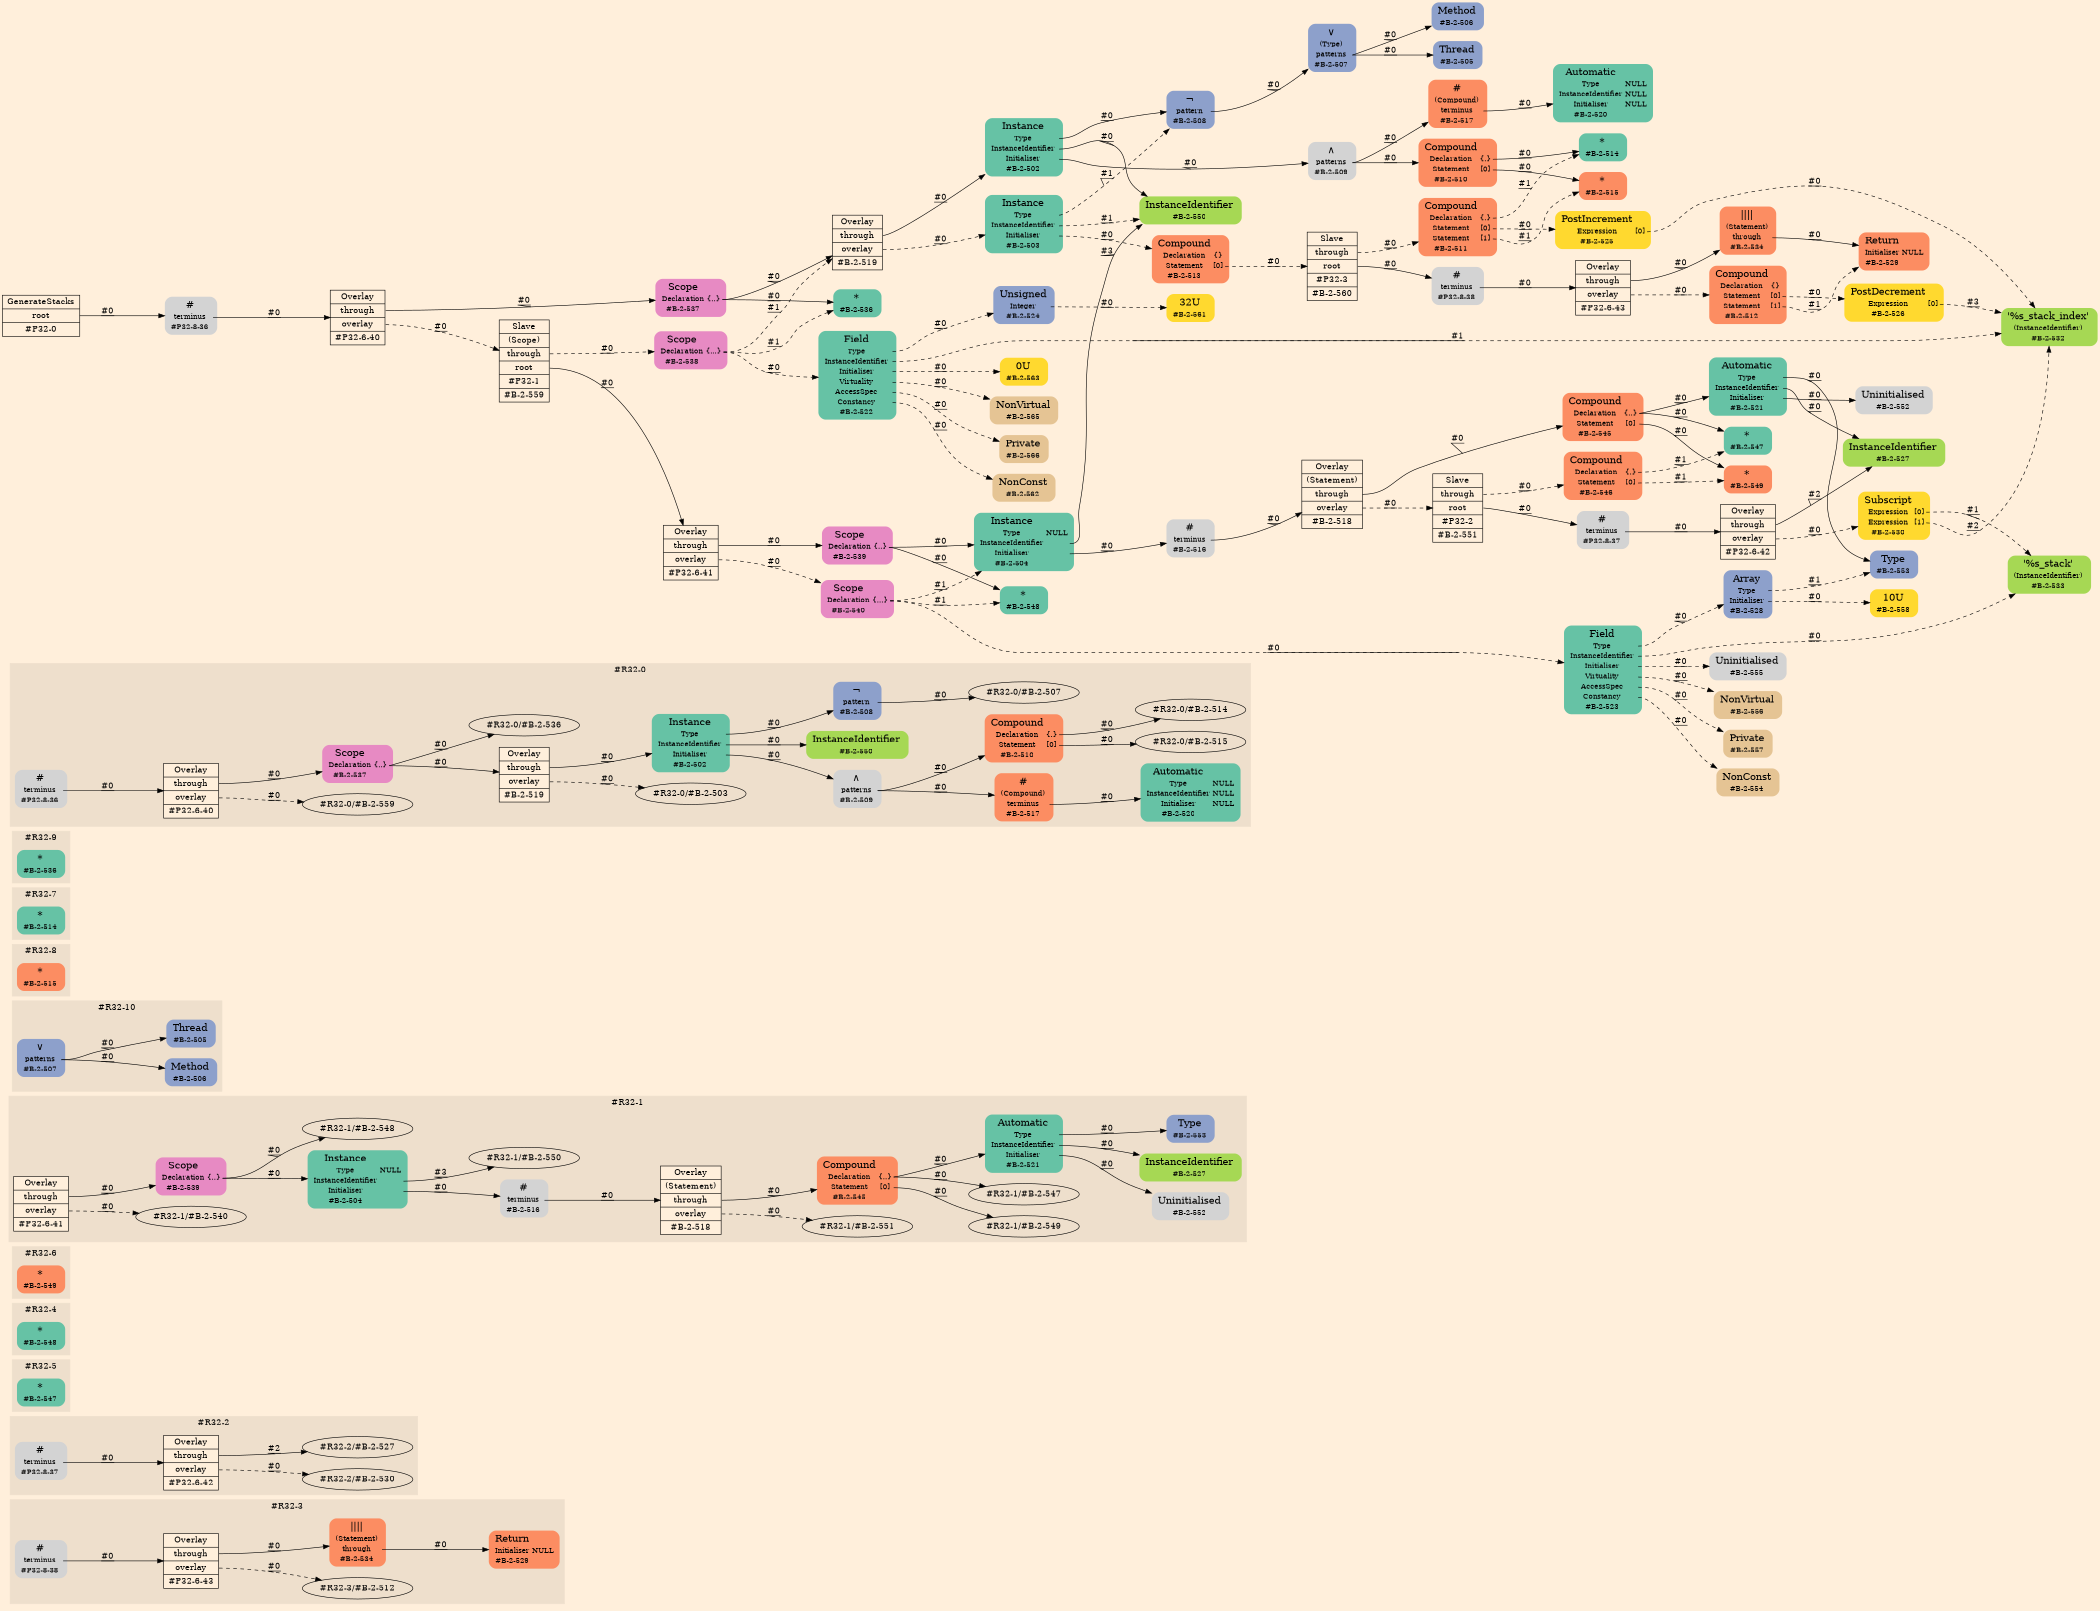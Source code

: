 digraph Inferno {
graph [
rankdir = "LR"
ranksep = 1.0
size = "14,20"
bgcolor = antiquewhite1
];
node [
];
subgraph "cluster#R32-3" {
label = "#R32-3"
style = "filled"
color = antiquewhite2
"#R32-3/#B-2-529" [
shape = "plaintext"
fillcolor = "/set28/2"
label = <<TABLE BORDER="0" CELLBORDER="0" CELLSPACING="0">
 <TR>
  <TD><FONT POINT-SIZE="16.0">Return</FONT></TD>
  <TD></TD>
 </TR>
 <TR>
  <TD>Initialiser</TD>
  <TD PORT="port0">NULL</TD>
 </TR>
 <TR>
  <TD>#B-2-529</TD>
  <TD PORT="port1"></TD>
 </TR>
</TABLE>>
style = "rounded,filled"
fontsize = "12"
];
"#R32-3/#B-2-534" [
shape = "plaintext"
fillcolor = "/set28/2"
label = <<TABLE BORDER="0" CELLBORDER="0" CELLSPACING="0">
 <TR>
  <TD><FONT POINT-SIZE="16.0">||||</FONT></TD>
  <TD></TD>
 </TR>
 <TR>
  <TD>(Statement)</TD>
  <TD PORT="port0"></TD>
 </TR>
 <TR>
  <TD>through</TD>
  <TD PORT="port1"></TD>
 </TR>
 <TR>
  <TD>#B-2-534</TD>
  <TD PORT="port2"></TD>
 </TR>
</TABLE>>
style = "rounded,filled"
fontsize = "12"
];
"#R32-3/#P32-8-38" [
shape = "plaintext"
label = <<TABLE BORDER="0" CELLBORDER="0" CELLSPACING="0">
 <TR>
  <TD><FONT POINT-SIZE="16.0">#</FONT></TD>
  <TD></TD>
 </TR>
 <TR>
  <TD>terminus</TD>
  <TD PORT="port0"></TD>
 </TR>
 <TR>
  <TD>#P32-8-38</TD>
  <TD PORT="port1"></TD>
 </TR>
</TABLE>>
style = "rounded,filled"
fontsize = "12"
];
"#R32-3/#P32-6-43" [
shape = "record"
label = "<fixed> Overlay | <port0> through | <port1> overlay | <port2> #P32-6-43"
style = "filled"
fontsize = "14"
fillcolor = antiquewhite1
];
"#R32-3/#B-2-534":port1 -> "#R32-3/#B-2-529" [style="solid"
label = "#0"
decorate = true
];
"#R32-3/#P32-8-38":port0 -> "#R32-3/#P32-6-43" [style="solid"
label = "#0"
decorate = true
];
"#R32-3/#P32-6-43":port0 -> "#R32-3/#B-2-534" [style="solid"
label = "#0"
decorate = true
];
"#R32-3/#P32-6-43":port1 -> "#R32-3/#B-2-512" [style="dashed"
label = "#0"
decorate = true
];
}
subgraph "cluster#R32-2" {
label = "#R32-2"
style = "filled"
color = antiquewhite2
"#R32-2/#P32-8-37" [
shape = "plaintext"
label = <<TABLE BORDER="0" CELLBORDER="0" CELLSPACING="0">
 <TR>
  <TD><FONT POINT-SIZE="16.0">#</FONT></TD>
  <TD></TD>
 </TR>
 <TR>
  <TD>terminus</TD>
  <TD PORT="port0"></TD>
 </TR>
 <TR>
  <TD>#P32-8-37</TD>
  <TD PORT="port1"></TD>
 </TR>
</TABLE>>
style = "rounded,filled"
fontsize = "12"
];
"#R32-2/#P32-6-42" [
shape = "record"
label = "<fixed> Overlay | <port0> through | <port1> overlay | <port2> #P32-6-42"
style = "filled"
fontsize = "14"
fillcolor = antiquewhite1
];
"#R32-2/#P32-8-37":port0 -> "#R32-2/#P32-6-42" [style="solid"
label = "#0"
decorate = true
];
"#R32-2/#P32-6-42":port0 -> "#R32-2/#B-2-527" [style="solid"
label = "#2"
decorate = true
];
"#R32-2/#P32-6-42":port1 -> "#R32-2/#B-2-530" [style="dashed"
label = "#0"
decorate = true
];
}
subgraph "cluster#R32-5" {
label = "#R32-5"
style = "filled"
color = antiquewhite2
"#R32-5/#B-2-547" [
shape = "plaintext"
fillcolor = "/set28/1"
label = <<TABLE BORDER="0" CELLBORDER="0" CELLSPACING="0">
 <TR>
  <TD><FONT POINT-SIZE="16.0">*</FONT></TD>
  <TD></TD>
 </TR>
 <TR>
  <TD>#B-2-547</TD>
  <TD PORT="port0"></TD>
 </TR>
</TABLE>>
style = "rounded,filled"
fontsize = "12"
];
}
subgraph "cluster#R32-4" {
label = "#R32-4"
style = "filled"
color = antiquewhite2
"#R32-4/#B-2-548" [
shape = "plaintext"
fillcolor = "/set28/1"
label = <<TABLE BORDER="0" CELLBORDER="0" CELLSPACING="0">
 <TR>
  <TD><FONT POINT-SIZE="16.0">*</FONT></TD>
  <TD></TD>
 </TR>
 <TR>
  <TD>#B-2-548</TD>
  <TD PORT="port0"></TD>
 </TR>
</TABLE>>
style = "rounded,filled"
fontsize = "12"
];
}
subgraph "cluster#R32-6" {
label = "#R32-6"
style = "filled"
color = antiquewhite2
"#R32-6/#B-2-549" [
shape = "plaintext"
fillcolor = "/set28/2"
label = <<TABLE BORDER="0" CELLBORDER="0" CELLSPACING="0">
 <TR>
  <TD><FONT POINT-SIZE="16.0">*</FONT></TD>
  <TD></TD>
 </TR>
 <TR>
  <TD>#B-2-549</TD>
  <TD PORT="port0"></TD>
 </TR>
</TABLE>>
style = "rounded,filled"
fontsize = "12"
];
}
subgraph "cluster#R32-1" {
label = "#R32-1"
style = "filled"
color = antiquewhite2
"#R32-1/#B-2-527" [
shape = "plaintext"
fillcolor = "/set28/5"
label = <<TABLE BORDER="0" CELLBORDER="0" CELLSPACING="0">
 <TR>
  <TD><FONT POINT-SIZE="16.0">InstanceIdentifier</FONT></TD>
  <TD></TD>
 </TR>
 <TR>
  <TD>#B-2-527</TD>
  <TD PORT="port0"></TD>
 </TR>
</TABLE>>
style = "rounded,filled"
fontsize = "12"
];
"#R32-1/#B-2-552" [
shape = "plaintext"
label = <<TABLE BORDER="0" CELLBORDER="0" CELLSPACING="0">
 <TR>
  <TD><FONT POINT-SIZE="16.0">Uninitialised</FONT></TD>
  <TD></TD>
 </TR>
 <TR>
  <TD>#B-2-552</TD>
  <TD PORT="port0"></TD>
 </TR>
</TABLE>>
style = "rounded,filled"
fontsize = "12"
];
"#R32-1/#B-2-553" [
shape = "plaintext"
fillcolor = "/set28/3"
label = <<TABLE BORDER="0" CELLBORDER="0" CELLSPACING="0">
 <TR>
  <TD><FONT POINT-SIZE="16.0">Type</FONT></TD>
  <TD></TD>
 </TR>
 <TR>
  <TD>#B-2-553</TD>
  <TD PORT="port0"></TD>
 </TR>
</TABLE>>
style = "rounded,filled"
fontsize = "12"
];
"#R32-1/#B-2-545" [
shape = "plaintext"
fillcolor = "/set28/2"
label = <<TABLE BORDER="0" CELLBORDER="0" CELLSPACING="0">
 <TR>
  <TD><FONT POINT-SIZE="16.0">Compound</FONT></TD>
  <TD></TD>
 </TR>
 <TR>
  <TD>Declaration</TD>
  <TD PORT="port0">{..}</TD>
 </TR>
 <TR>
  <TD>Statement</TD>
  <TD PORT="port1">[0]</TD>
 </TR>
 <TR>
  <TD>#B-2-545</TD>
  <TD PORT="port2"></TD>
 </TR>
</TABLE>>
style = "rounded,filled"
fontsize = "12"
];
"#R32-1/#B-2-539" [
shape = "plaintext"
fillcolor = "/set28/4"
label = <<TABLE BORDER="0" CELLBORDER="0" CELLSPACING="0">
 <TR>
  <TD><FONT POINT-SIZE="16.0">Scope</FONT></TD>
  <TD></TD>
 </TR>
 <TR>
  <TD>Declaration</TD>
  <TD PORT="port0">{..}</TD>
 </TR>
 <TR>
  <TD>#B-2-539</TD>
  <TD PORT="port1"></TD>
 </TR>
</TABLE>>
style = "rounded,filled"
fontsize = "12"
];
"#R32-1/#P32-6-41" [
shape = "record"
label = "<fixed> Overlay | <port0> through | <port1> overlay | <port2> #P32-6-41"
style = "filled"
fontsize = "14"
fillcolor = antiquewhite1
];
"#R32-1/#B-2-504" [
shape = "plaintext"
fillcolor = "/set28/1"
label = <<TABLE BORDER="0" CELLBORDER="0" CELLSPACING="0">
 <TR>
  <TD><FONT POINT-SIZE="16.0">Instance</FONT></TD>
  <TD></TD>
 </TR>
 <TR>
  <TD>Type</TD>
  <TD PORT="port0">NULL</TD>
 </TR>
 <TR>
  <TD>InstanceIdentifier</TD>
  <TD PORT="port1"></TD>
 </TR>
 <TR>
  <TD>Initialiser</TD>
  <TD PORT="port2"></TD>
 </TR>
 <TR>
  <TD>#B-2-504</TD>
  <TD PORT="port3"></TD>
 </TR>
</TABLE>>
style = "rounded,filled"
fontsize = "12"
];
"#R32-1/#B-2-516" [
shape = "plaintext"
label = <<TABLE BORDER="0" CELLBORDER="0" CELLSPACING="0">
 <TR>
  <TD><FONT POINT-SIZE="16.0">#</FONT></TD>
  <TD></TD>
 </TR>
 <TR>
  <TD>terminus</TD>
  <TD PORT="port0"></TD>
 </TR>
 <TR>
  <TD>#B-2-516</TD>
  <TD PORT="port1"></TD>
 </TR>
</TABLE>>
style = "rounded,filled"
fontsize = "12"
];
"#R32-1/#B-2-521" [
shape = "plaintext"
fillcolor = "/set28/1"
label = <<TABLE BORDER="0" CELLBORDER="0" CELLSPACING="0">
 <TR>
  <TD><FONT POINT-SIZE="16.0">Automatic</FONT></TD>
  <TD></TD>
 </TR>
 <TR>
  <TD>Type</TD>
  <TD PORT="port0"></TD>
 </TR>
 <TR>
  <TD>InstanceIdentifier</TD>
  <TD PORT="port1"></TD>
 </TR>
 <TR>
  <TD>Initialiser</TD>
  <TD PORT="port2"></TD>
 </TR>
 <TR>
  <TD>#B-2-521</TD>
  <TD PORT="port3"></TD>
 </TR>
</TABLE>>
style = "rounded,filled"
fontsize = "12"
];
"#R32-1/#B-2-518" [
shape = "record"
fillcolor = "/set28/2"
label = "<fixed> Overlay | <port0> (Statement) | <port1> through | <port2> overlay | <port3> #B-2-518"
style = "filled"
fontsize = "14"
fillcolor = antiquewhite1
];
"#R32-1/#B-2-545":port0 -> "#R32-1/#B-2-547" [style="solid"
label = "#0"
decorate = true
];
"#R32-1/#B-2-545":port0 -> "#R32-1/#B-2-521" [style="solid"
label = "#0"
decorate = true
];
"#R32-1/#B-2-545":port1 -> "#R32-1/#B-2-549" [style="solid"
label = "#0"
decorate = true
];
"#R32-1/#B-2-539":port0 -> "#R32-1/#B-2-548" [style="solid"
label = "#0"
decorate = true
];
"#R32-1/#B-2-539":port0 -> "#R32-1/#B-2-504" [style="solid"
label = "#0"
decorate = true
];
"#R32-1/#P32-6-41":port0 -> "#R32-1/#B-2-539" [style="solid"
label = "#0"
decorate = true
];
"#R32-1/#P32-6-41":port1 -> "#R32-1/#B-2-540" [style="dashed"
label = "#0"
decorate = true
];
"#R32-1/#B-2-504":port1 -> "#R32-1/#B-2-550" [style="solid"
label = "#3"
decorate = true
];
"#R32-1/#B-2-504":port2 -> "#R32-1/#B-2-516" [style="solid"
label = "#0"
decorate = true
];
"#R32-1/#B-2-516":port0 -> "#R32-1/#B-2-518" [style="solid"
label = "#0"
decorate = true
];
"#R32-1/#B-2-521":port0 -> "#R32-1/#B-2-553" [style="solid"
label = "#0"
decorate = true
];
"#R32-1/#B-2-521":port1 -> "#R32-1/#B-2-527" [style="solid"
label = "#0"
decorate = true
];
"#R32-1/#B-2-521":port2 -> "#R32-1/#B-2-552" [style="solid"
label = "#0"
decorate = true
];
"#R32-1/#B-2-518":port1 -> "#R32-1/#B-2-545" [style="solid"
label = "#0"
decorate = true
];
"#R32-1/#B-2-518":port2 -> "#R32-1/#B-2-551" [style="dashed"
label = "#0"
decorate = true
];
}
subgraph "cluster#R32-10" {
label = "#R32-10"
style = "filled"
color = antiquewhite2
"#R32-10/#B-2-506" [
shape = "plaintext"
fillcolor = "/set28/3"
label = <<TABLE BORDER="0" CELLBORDER="0" CELLSPACING="0">
 <TR>
  <TD><FONT POINT-SIZE="16.0">Method</FONT></TD>
  <TD></TD>
 </TR>
 <TR>
  <TD>#B-2-506</TD>
  <TD PORT="port0"></TD>
 </TR>
</TABLE>>
style = "rounded,filled"
fontsize = "12"
];
"#R32-10/#B-2-507" [
shape = "plaintext"
fillcolor = "/set28/3"
label = <<TABLE BORDER="0" CELLBORDER="0" CELLSPACING="0">
 <TR>
  <TD><FONT POINT-SIZE="16.0">∨</FONT></TD>
  <TD></TD>
 </TR>
 <TR>
  <TD>patterns</TD>
  <TD PORT="port0"></TD>
 </TR>
 <TR>
  <TD>#B-2-507</TD>
  <TD PORT="port1"></TD>
 </TR>
</TABLE>>
style = "rounded,filled"
fontsize = "12"
];
"#R32-10/#B-2-505" [
shape = "plaintext"
fillcolor = "/set28/3"
label = <<TABLE BORDER="0" CELLBORDER="0" CELLSPACING="0">
 <TR>
  <TD><FONT POINT-SIZE="16.0">Thread</FONT></TD>
  <TD></TD>
 </TR>
 <TR>
  <TD>#B-2-505</TD>
  <TD PORT="port0"></TD>
 </TR>
</TABLE>>
style = "rounded,filled"
fontsize = "12"
];
"#R32-10/#B-2-507":port0 -> "#R32-10/#B-2-505" [style="solid"
label = "#0"
decorate = true
];
"#R32-10/#B-2-507":port0 -> "#R32-10/#B-2-506" [style="solid"
label = "#0"
decorate = true
];
}
subgraph "cluster#R32-8" {
label = "#R32-8"
style = "filled"
color = antiquewhite2
"#R32-8/#B-2-515" [
shape = "plaintext"
fillcolor = "/set28/2"
label = <<TABLE BORDER="0" CELLBORDER="0" CELLSPACING="0">
 <TR>
  <TD><FONT POINT-SIZE="16.0">*</FONT></TD>
  <TD></TD>
 </TR>
 <TR>
  <TD>#B-2-515</TD>
  <TD PORT="port0"></TD>
 </TR>
</TABLE>>
style = "rounded,filled"
fontsize = "12"
];
}
subgraph "cluster#R32-7" {
label = "#R32-7"
style = "filled"
color = antiquewhite2
"#R32-7/#B-2-514" [
shape = "plaintext"
fillcolor = "/set28/1"
label = <<TABLE BORDER="0" CELLBORDER="0" CELLSPACING="0">
 <TR>
  <TD><FONT POINT-SIZE="16.0">*</FONT></TD>
  <TD></TD>
 </TR>
 <TR>
  <TD>#B-2-514</TD>
  <TD PORT="port0"></TD>
 </TR>
</TABLE>>
style = "rounded,filled"
fontsize = "12"
];
}
subgraph "cluster#R32-9" {
label = "#R32-9"
style = "filled"
color = antiquewhite2
"#R32-9/#B-2-536" [
shape = "plaintext"
fillcolor = "/set28/1"
label = <<TABLE BORDER="0" CELLBORDER="0" CELLSPACING="0">
 <TR>
  <TD><FONT POINT-SIZE="16.0">*</FONT></TD>
  <TD></TD>
 </TR>
 <TR>
  <TD>#B-2-536</TD>
  <TD PORT="port0"></TD>
 </TR>
</TABLE>>
style = "rounded,filled"
fontsize = "12"
];
}
subgraph "cluster#R32-0" {
label = "#R32-0"
style = "filled"
color = antiquewhite2
"#R32-0/#B-2-510" [
shape = "plaintext"
fillcolor = "/set28/2"
label = <<TABLE BORDER="0" CELLBORDER="0" CELLSPACING="0">
 <TR>
  <TD><FONT POINT-SIZE="16.0">Compound</FONT></TD>
  <TD></TD>
 </TR>
 <TR>
  <TD>Declaration</TD>
  <TD PORT="port0">{.}</TD>
 </TR>
 <TR>
  <TD>Statement</TD>
  <TD PORT="port1">[0]</TD>
 </TR>
 <TR>
  <TD>#B-2-510</TD>
  <TD PORT="port2"></TD>
 </TR>
</TABLE>>
style = "rounded,filled"
fontsize = "12"
];
"#R32-0/#B-2-550" [
shape = "plaintext"
fillcolor = "/set28/5"
label = <<TABLE BORDER="0" CELLBORDER="0" CELLSPACING="0">
 <TR>
  <TD><FONT POINT-SIZE="16.0">InstanceIdentifier</FONT></TD>
  <TD></TD>
 </TR>
 <TR>
  <TD>#B-2-550</TD>
  <TD PORT="port0"></TD>
 </TR>
</TABLE>>
style = "rounded,filled"
fontsize = "12"
];
"#R32-0/#P32-6-40" [
shape = "record"
label = "<fixed> Overlay | <port0> through | <port1> overlay | <port2> #P32-6-40"
style = "filled"
fontsize = "14"
fillcolor = antiquewhite1
];
"#R32-0/#P32-8-36" [
shape = "plaintext"
label = <<TABLE BORDER="0" CELLBORDER="0" CELLSPACING="0">
 <TR>
  <TD><FONT POINT-SIZE="16.0">#</FONT></TD>
  <TD></TD>
 </TR>
 <TR>
  <TD>terminus</TD>
  <TD PORT="port0"></TD>
 </TR>
 <TR>
  <TD>#P32-8-36</TD>
  <TD PORT="port1"></TD>
 </TR>
</TABLE>>
style = "rounded,filled"
fontsize = "12"
];
"#R32-0/#B-2-519" [
shape = "record"
fillcolor = "/set28/1"
label = "<fixed> Overlay | <port0> through | <port1> overlay | <port2> #B-2-519"
style = "filled"
fontsize = "14"
fillcolor = antiquewhite1
];
"#R32-0/#B-2-520" [
shape = "plaintext"
fillcolor = "/set28/1"
label = <<TABLE BORDER="0" CELLBORDER="0" CELLSPACING="0">
 <TR>
  <TD><FONT POINT-SIZE="16.0">Automatic</FONT></TD>
  <TD></TD>
 </TR>
 <TR>
  <TD>Type</TD>
  <TD PORT="port0">NULL</TD>
 </TR>
 <TR>
  <TD>InstanceIdentifier</TD>
  <TD PORT="port1">NULL</TD>
 </TR>
 <TR>
  <TD>Initialiser</TD>
  <TD PORT="port2">NULL</TD>
 </TR>
 <TR>
  <TD>#B-2-520</TD>
  <TD PORT="port3"></TD>
 </TR>
</TABLE>>
style = "rounded,filled"
fontsize = "12"
];
"#R32-0/#B-2-517" [
shape = "plaintext"
fillcolor = "/set28/2"
label = <<TABLE BORDER="0" CELLBORDER="0" CELLSPACING="0">
 <TR>
  <TD><FONT POINT-SIZE="16.0">#</FONT></TD>
  <TD></TD>
 </TR>
 <TR>
  <TD>(Compound)</TD>
  <TD PORT="port0"></TD>
 </TR>
 <TR>
  <TD>terminus</TD>
  <TD PORT="port1"></TD>
 </TR>
 <TR>
  <TD>#B-2-517</TD>
  <TD PORT="port2"></TD>
 </TR>
</TABLE>>
style = "rounded,filled"
fontsize = "12"
];
"#R32-0/#B-2-509" [
shape = "plaintext"
label = <<TABLE BORDER="0" CELLBORDER="0" CELLSPACING="0">
 <TR>
  <TD><FONT POINT-SIZE="16.0">∧</FONT></TD>
  <TD></TD>
 </TR>
 <TR>
  <TD>patterns</TD>
  <TD PORT="port0"></TD>
 </TR>
 <TR>
  <TD>#B-2-509</TD>
  <TD PORT="port1"></TD>
 </TR>
</TABLE>>
style = "rounded,filled"
fontsize = "12"
];
"#R32-0/#B-2-537" [
shape = "plaintext"
fillcolor = "/set28/4"
label = <<TABLE BORDER="0" CELLBORDER="0" CELLSPACING="0">
 <TR>
  <TD><FONT POINT-SIZE="16.0">Scope</FONT></TD>
  <TD></TD>
 </TR>
 <TR>
  <TD>Declaration</TD>
  <TD PORT="port0">{..}</TD>
 </TR>
 <TR>
  <TD>#B-2-537</TD>
  <TD PORT="port1"></TD>
 </TR>
</TABLE>>
style = "rounded,filled"
fontsize = "12"
];
"#R32-0/#B-2-508" [
shape = "plaintext"
fillcolor = "/set28/3"
label = <<TABLE BORDER="0" CELLBORDER="0" CELLSPACING="0">
 <TR>
  <TD><FONT POINT-SIZE="16.0">¬</FONT></TD>
  <TD></TD>
 </TR>
 <TR>
  <TD>pattern</TD>
  <TD PORT="port0"></TD>
 </TR>
 <TR>
  <TD>#B-2-508</TD>
  <TD PORT="port1"></TD>
 </TR>
</TABLE>>
style = "rounded,filled"
fontsize = "12"
];
"#R32-0/#B-2-502" [
shape = "plaintext"
fillcolor = "/set28/1"
label = <<TABLE BORDER="0" CELLBORDER="0" CELLSPACING="0">
 <TR>
  <TD><FONT POINT-SIZE="16.0">Instance</FONT></TD>
  <TD></TD>
 </TR>
 <TR>
  <TD>Type</TD>
  <TD PORT="port0"></TD>
 </TR>
 <TR>
  <TD>InstanceIdentifier</TD>
  <TD PORT="port1"></TD>
 </TR>
 <TR>
  <TD>Initialiser</TD>
  <TD PORT="port2"></TD>
 </TR>
 <TR>
  <TD>#B-2-502</TD>
  <TD PORT="port3"></TD>
 </TR>
</TABLE>>
style = "rounded,filled"
fontsize = "12"
];
"#R32-0/#B-2-510":port0 -> "#R32-0/#B-2-514" [style="solid"
label = "#0"
decorate = true
];
"#R32-0/#B-2-510":port1 -> "#R32-0/#B-2-515" [style="solid"
label = "#0"
decorate = true
];
"#R32-0/#P32-6-40":port0 -> "#R32-0/#B-2-537" [style="solid"
label = "#0"
decorate = true
];
"#R32-0/#P32-6-40":port1 -> "#R32-0/#B-2-559" [style="dashed"
label = "#0"
decorate = true
];
"#R32-0/#P32-8-36":port0 -> "#R32-0/#P32-6-40" [style="solid"
label = "#0"
decorate = true
];
"#R32-0/#B-2-519":port0 -> "#R32-0/#B-2-502" [style="solid"
label = "#0"
decorate = true
];
"#R32-0/#B-2-519":port1 -> "#R32-0/#B-2-503" [style="dashed"
label = "#0"
decorate = true
];
"#R32-0/#B-2-517":port1 -> "#R32-0/#B-2-520" [style="solid"
label = "#0"
decorate = true
];
"#R32-0/#B-2-509":port0 -> "#R32-0/#B-2-510" [style="solid"
label = "#0"
decorate = true
];
"#R32-0/#B-2-509":port0 -> "#R32-0/#B-2-517" [style="solid"
label = "#0"
decorate = true
];
"#R32-0/#B-2-537":port0 -> "#R32-0/#B-2-519" [style="solid"
label = "#0"
decorate = true
];
"#R32-0/#B-2-537":port0 -> "#R32-0/#B-2-536" [style="solid"
label = "#0"
decorate = true
];
"#R32-0/#B-2-508":port0 -> "#R32-0/#B-2-507" [style="solid"
label = "#0"
decorate = true
];
"#R32-0/#B-2-502":port0 -> "#R32-0/#B-2-508" [style="solid"
label = "#0"
decorate = true
];
"#R32-0/#B-2-502":port1 -> "#R32-0/#B-2-550" [style="solid"
label = "#0"
decorate = true
];
"#R32-0/#B-2-502":port2 -> "#R32-0/#B-2-509" [style="solid"
label = "#0"
decorate = true
];
}
"/CR#P32-0" [
shape = "record"
fillcolor = "transparent"
label = "<fixed> GenerateStacks | <port0> root | <port1> #P32-0"
style = "filled"
fontsize = "14"
fillcolor = antiquewhite1
];
"/#P32-8-36" [
shape = "plaintext"
label = <<TABLE BORDER="0" CELLBORDER="0" CELLSPACING="0">
 <TR>
  <TD><FONT POINT-SIZE="16.0">#</FONT></TD>
  <TD></TD>
 </TR>
 <TR>
  <TD>terminus</TD>
  <TD PORT="port0"></TD>
 </TR>
 <TR>
  <TD>#P32-8-36</TD>
  <TD PORT="port1"></TD>
 </TR>
</TABLE>>
style = "rounded,filled"
fontsize = "12"
];
"/#P32-6-40" [
shape = "record"
label = "<fixed> Overlay | <port0> through | <port1> overlay | <port2> #P32-6-40"
style = "filled"
fontsize = "14"
fillcolor = antiquewhite1
];
"/#B-2-537" [
shape = "plaintext"
fillcolor = "/set28/4"
label = <<TABLE BORDER="0" CELLBORDER="0" CELLSPACING="0">
 <TR>
  <TD><FONT POINT-SIZE="16.0">Scope</FONT></TD>
  <TD></TD>
 </TR>
 <TR>
  <TD>Declaration</TD>
  <TD PORT="port0">{..}</TD>
 </TR>
 <TR>
  <TD>#B-2-537</TD>
  <TD PORT="port1"></TD>
 </TR>
</TABLE>>
style = "rounded,filled"
fontsize = "12"
];
"/#B-2-519" [
shape = "record"
fillcolor = "/set28/1"
label = "<fixed> Overlay | <port0> through | <port1> overlay | <port2> #B-2-519"
style = "filled"
fontsize = "14"
fillcolor = antiquewhite1
];
"/#B-2-502" [
shape = "plaintext"
fillcolor = "/set28/1"
label = <<TABLE BORDER="0" CELLBORDER="0" CELLSPACING="0">
 <TR>
  <TD><FONT POINT-SIZE="16.0">Instance</FONT></TD>
  <TD></TD>
 </TR>
 <TR>
  <TD>Type</TD>
  <TD PORT="port0"></TD>
 </TR>
 <TR>
  <TD>InstanceIdentifier</TD>
  <TD PORT="port1"></TD>
 </TR>
 <TR>
  <TD>Initialiser</TD>
  <TD PORT="port2"></TD>
 </TR>
 <TR>
  <TD>#B-2-502</TD>
  <TD PORT="port3"></TD>
 </TR>
</TABLE>>
style = "rounded,filled"
fontsize = "12"
];
"/#B-2-508" [
shape = "plaintext"
fillcolor = "/set28/3"
label = <<TABLE BORDER="0" CELLBORDER="0" CELLSPACING="0">
 <TR>
  <TD><FONT POINT-SIZE="16.0">¬</FONT></TD>
  <TD></TD>
 </TR>
 <TR>
  <TD>pattern</TD>
  <TD PORT="port0"></TD>
 </TR>
 <TR>
  <TD>#B-2-508</TD>
  <TD PORT="port1"></TD>
 </TR>
</TABLE>>
style = "rounded,filled"
fontsize = "12"
];
"/#B-2-507" [
shape = "plaintext"
fillcolor = "/set28/3"
label = <<TABLE BORDER="0" CELLBORDER="0" CELLSPACING="0">
 <TR>
  <TD><FONT POINT-SIZE="16.0">∨</FONT></TD>
  <TD></TD>
 </TR>
 <TR>
  <TD>(Type)</TD>
  <TD PORT="port0"></TD>
 </TR>
 <TR>
  <TD>patterns</TD>
  <TD PORT="port1"></TD>
 </TR>
 <TR>
  <TD>#B-2-507</TD>
  <TD PORT="port2"></TD>
 </TR>
</TABLE>>
style = "rounded,filled"
fontsize = "12"
];
"/#B-2-505" [
shape = "plaintext"
fillcolor = "/set28/3"
label = <<TABLE BORDER="0" CELLBORDER="0" CELLSPACING="0">
 <TR>
  <TD><FONT POINT-SIZE="16.0">Thread</FONT></TD>
  <TD></TD>
 </TR>
 <TR>
  <TD>#B-2-505</TD>
  <TD PORT="port0"></TD>
 </TR>
</TABLE>>
style = "rounded,filled"
fontsize = "12"
];
"/#B-2-506" [
shape = "plaintext"
fillcolor = "/set28/3"
label = <<TABLE BORDER="0" CELLBORDER="0" CELLSPACING="0">
 <TR>
  <TD><FONT POINT-SIZE="16.0">Method</FONT></TD>
  <TD></TD>
 </TR>
 <TR>
  <TD>#B-2-506</TD>
  <TD PORT="port0"></TD>
 </TR>
</TABLE>>
style = "rounded,filled"
fontsize = "12"
];
"/#B-2-550" [
shape = "plaintext"
fillcolor = "/set28/5"
label = <<TABLE BORDER="0" CELLBORDER="0" CELLSPACING="0">
 <TR>
  <TD><FONT POINT-SIZE="16.0">InstanceIdentifier</FONT></TD>
  <TD></TD>
 </TR>
 <TR>
  <TD>#B-2-550</TD>
  <TD PORT="port0"></TD>
 </TR>
</TABLE>>
style = "rounded,filled"
fontsize = "12"
];
"/#B-2-509" [
shape = "plaintext"
label = <<TABLE BORDER="0" CELLBORDER="0" CELLSPACING="0">
 <TR>
  <TD><FONT POINT-SIZE="16.0">∧</FONT></TD>
  <TD></TD>
 </TR>
 <TR>
  <TD>patterns</TD>
  <TD PORT="port0"></TD>
 </TR>
 <TR>
  <TD>#B-2-509</TD>
  <TD PORT="port1"></TD>
 </TR>
</TABLE>>
style = "rounded,filled"
fontsize = "12"
];
"/#B-2-510" [
shape = "plaintext"
fillcolor = "/set28/2"
label = <<TABLE BORDER="0" CELLBORDER="0" CELLSPACING="0">
 <TR>
  <TD><FONT POINT-SIZE="16.0">Compound</FONT></TD>
  <TD></TD>
 </TR>
 <TR>
  <TD>Declaration</TD>
  <TD PORT="port0">{.}</TD>
 </TR>
 <TR>
  <TD>Statement</TD>
  <TD PORT="port1">[0]</TD>
 </TR>
 <TR>
  <TD>#B-2-510</TD>
  <TD PORT="port2"></TD>
 </TR>
</TABLE>>
style = "rounded,filled"
fontsize = "12"
];
"/#B-2-514" [
shape = "plaintext"
fillcolor = "/set28/1"
label = <<TABLE BORDER="0" CELLBORDER="0" CELLSPACING="0">
 <TR>
  <TD><FONT POINT-SIZE="16.0">*</FONT></TD>
  <TD></TD>
 </TR>
 <TR>
  <TD>#B-2-514</TD>
  <TD PORT="port0"></TD>
 </TR>
</TABLE>>
style = "rounded,filled"
fontsize = "12"
];
"/#B-2-515" [
shape = "plaintext"
fillcolor = "/set28/2"
label = <<TABLE BORDER="0" CELLBORDER="0" CELLSPACING="0">
 <TR>
  <TD><FONT POINT-SIZE="16.0">*</FONT></TD>
  <TD></TD>
 </TR>
 <TR>
  <TD>#B-2-515</TD>
  <TD PORT="port0"></TD>
 </TR>
</TABLE>>
style = "rounded,filled"
fontsize = "12"
];
"/#B-2-517" [
shape = "plaintext"
fillcolor = "/set28/2"
label = <<TABLE BORDER="0" CELLBORDER="0" CELLSPACING="0">
 <TR>
  <TD><FONT POINT-SIZE="16.0">#</FONT></TD>
  <TD></TD>
 </TR>
 <TR>
  <TD>(Compound)</TD>
  <TD PORT="port0"></TD>
 </TR>
 <TR>
  <TD>terminus</TD>
  <TD PORT="port1"></TD>
 </TR>
 <TR>
  <TD>#B-2-517</TD>
  <TD PORT="port2"></TD>
 </TR>
</TABLE>>
style = "rounded,filled"
fontsize = "12"
];
"/#B-2-520" [
shape = "plaintext"
fillcolor = "/set28/1"
label = <<TABLE BORDER="0" CELLBORDER="0" CELLSPACING="0">
 <TR>
  <TD><FONT POINT-SIZE="16.0">Automatic</FONT></TD>
  <TD></TD>
 </TR>
 <TR>
  <TD>Type</TD>
  <TD PORT="port0">NULL</TD>
 </TR>
 <TR>
  <TD>InstanceIdentifier</TD>
  <TD PORT="port1">NULL</TD>
 </TR>
 <TR>
  <TD>Initialiser</TD>
  <TD PORT="port2">NULL</TD>
 </TR>
 <TR>
  <TD>#B-2-520</TD>
  <TD PORT="port3"></TD>
 </TR>
</TABLE>>
style = "rounded,filled"
fontsize = "12"
];
"/#B-2-503" [
shape = "plaintext"
fillcolor = "/set28/1"
label = <<TABLE BORDER="0" CELLBORDER="0" CELLSPACING="0">
 <TR>
  <TD><FONT POINT-SIZE="16.0">Instance</FONT></TD>
  <TD></TD>
 </TR>
 <TR>
  <TD>Type</TD>
  <TD PORT="port0"></TD>
 </TR>
 <TR>
  <TD>InstanceIdentifier</TD>
  <TD PORT="port1"></TD>
 </TR>
 <TR>
  <TD>Initialiser</TD>
  <TD PORT="port2"></TD>
 </TR>
 <TR>
  <TD>#B-2-503</TD>
  <TD PORT="port3"></TD>
 </TR>
</TABLE>>
style = "rounded,filled"
fontsize = "12"
];
"/#B-2-513" [
shape = "plaintext"
fillcolor = "/set28/2"
label = <<TABLE BORDER="0" CELLBORDER="0" CELLSPACING="0">
 <TR>
  <TD><FONT POINT-SIZE="16.0">Compound</FONT></TD>
  <TD></TD>
 </TR>
 <TR>
  <TD>Declaration</TD>
  <TD PORT="port0">{}</TD>
 </TR>
 <TR>
  <TD>Statement</TD>
  <TD PORT="port1">[0]</TD>
 </TR>
 <TR>
  <TD>#B-2-513</TD>
  <TD PORT="port2"></TD>
 </TR>
</TABLE>>
style = "rounded,filled"
fontsize = "12"
];
"/#B-2-560" [
shape = "record"
fillcolor = "/set28/2"
label = "<fixed> Slave | <port0> through | <port1> root | <port2> #P32-3 | <port3> #B-2-560"
style = "filled"
fontsize = "14"
fillcolor = antiquewhite1
];
"/#B-2-511" [
shape = "plaintext"
fillcolor = "/set28/2"
label = <<TABLE BORDER="0" CELLBORDER="0" CELLSPACING="0">
 <TR>
  <TD><FONT POINT-SIZE="16.0">Compound</FONT></TD>
  <TD></TD>
 </TR>
 <TR>
  <TD>Declaration</TD>
  <TD PORT="port0">{.}</TD>
 </TR>
 <TR>
  <TD>Statement</TD>
  <TD PORT="port1">[0]</TD>
 </TR>
 <TR>
  <TD>Statement</TD>
  <TD PORT="port2">[1]</TD>
 </TR>
 <TR>
  <TD>#B-2-511</TD>
  <TD PORT="port3"></TD>
 </TR>
</TABLE>>
style = "rounded,filled"
fontsize = "12"
];
"/#B-2-525" [
shape = "plaintext"
fillcolor = "/set28/6"
label = <<TABLE BORDER="0" CELLBORDER="0" CELLSPACING="0">
 <TR>
  <TD><FONT POINT-SIZE="16.0">PostIncrement</FONT></TD>
  <TD></TD>
 </TR>
 <TR>
  <TD>Expression</TD>
  <TD PORT="port0">[0]</TD>
 </TR>
 <TR>
  <TD>#B-2-525</TD>
  <TD PORT="port1"></TD>
 </TR>
</TABLE>>
style = "rounded,filled"
fontsize = "12"
];
"/#B-2-532" [
shape = "plaintext"
fillcolor = "/set28/5"
label = <<TABLE BORDER="0" CELLBORDER="0" CELLSPACING="0">
 <TR>
  <TD><FONT POINT-SIZE="16.0">'%s_stack_index'</FONT></TD>
  <TD></TD>
 </TR>
 <TR>
  <TD>(InstanceIdentifier)</TD>
  <TD PORT="port0"></TD>
 </TR>
 <TR>
  <TD>#B-2-532</TD>
  <TD PORT="port1"></TD>
 </TR>
</TABLE>>
style = "rounded,filled"
fontsize = "12"
];
"/#P32-8-38" [
shape = "plaintext"
label = <<TABLE BORDER="0" CELLBORDER="0" CELLSPACING="0">
 <TR>
  <TD><FONT POINT-SIZE="16.0">#</FONT></TD>
  <TD></TD>
 </TR>
 <TR>
  <TD>terminus</TD>
  <TD PORT="port0"></TD>
 </TR>
 <TR>
  <TD>#P32-8-38</TD>
  <TD PORT="port1"></TD>
 </TR>
</TABLE>>
style = "rounded,filled"
fontsize = "12"
];
"/#P32-6-43" [
shape = "record"
label = "<fixed> Overlay | <port0> through | <port1> overlay | <port2> #P32-6-43"
style = "filled"
fontsize = "14"
fillcolor = antiquewhite1
];
"/#B-2-534" [
shape = "plaintext"
fillcolor = "/set28/2"
label = <<TABLE BORDER="0" CELLBORDER="0" CELLSPACING="0">
 <TR>
  <TD><FONT POINT-SIZE="16.0">||||</FONT></TD>
  <TD></TD>
 </TR>
 <TR>
  <TD>(Statement)</TD>
  <TD PORT="port0"></TD>
 </TR>
 <TR>
  <TD>through</TD>
  <TD PORT="port1"></TD>
 </TR>
 <TR>
  <TD>#B-2-534</TD>
  <TD PORT="port2"></TD>
 </TR>
</TABLE>>
style = "rounded,filled"
fontsize = "12"
];
"/#B-2-529" [
shape = "plaintext"
fillcolor = "/set28/2"
label = <<TABLE BORDER="0" CELLBORDER="0" CELLSPACING="0">
 <TR>
  <TD><FONT POINT-SIZE="16.0">Return</FONT></TD>
  <TD></TD>
 </TR>
 <TR>
  <TD>Initialiser</TD>
  <TD PORT="port0">NULL</TD>
 </TR>
 <TR>
  <TD>#B-2-529</TD>
  <TD PORT="port1"></TD>
 </TR>
</TABLE>>
style = "rounded,filled"
fontsize = "12"
];
"/#B-2-512" [
shape = "plaintext"
fillcolor = "/set28/2"
label = <<TABLE BORDER="0" CELLBORDER="0" CELLSPACING="0">
 <TR>
  <TD><FONT POINT-SIZE="16.0">Compound</FONT></TD>
  <TD></TD>
 </TR>
 <TR>
  <TD>Declaration</TD>
  <TD PORT="port0">{}</TD>
 </TR>
 <TR>
  <TD>Statement</TD>
  <TD PORT="port1">[0]</TD>
 </TR>
 <TR>
  <TD>Statement</TD>
  <TD PORT="port2">[1]</TD>
 </TR>
 <TR>
  <TD>#B-2-512</TD>
  <TD PORT="port3"></TD>
 </TR>
</TABLE>>
style = "rounded,filled"
fontsize = "12"
];
"/#B-2-526" [
shape = "plaintext"
fillcolor = "/set28/6"
label = <<TABLE BORDER="0" CELLBORDER="0" CELLSPACING="0">
 <TR>
  <TD><FONT POINT-SIZE="16.0">PostDecrement</FONT></TD>
  <TD></TD>
 </TR>
 <TR>
  <TD>Expression</TD>
  <TD PORT="port0">[0]</TD>
 </TR>
 <TR>
  <TD>#B-2-526</TD>
  <TD PORT="port1"></TD>
 </TR>
</TABLE>>
style = "rounded,filled"
fontsize = "12"
];
"/#B-2-536" [
shape = "plaintext"
fillcolor = "/set28/1"
label = <<TABLE BORDER="0" CELLBORDER="0" CELLSPACING="0">
 <TR>
  <TD><FONT POINT-SIZE="16.0">*</FONT></TD>
  <TD></TD>
 </TR>
 <TR>
  <TD>#B-2-536</TD>
  <TD PORT="port0"></TD>
 </TR>
</TABLE>>
style = "rounded,filled"
fontsize = "12"
];
"/#B-2-559" [
shape = "record"
fillcolor = "/set28/4"
label = "<fixed> Slave | <port0> (Scope) | <port1> through | <port2> root | <port3> #P32-1 | <port4> #B-2-559"
style = "filled"
fontsize = "14"
fillcolor = antiquewhite1
];
"/#B-2-538" [
shape = "plaintext"
fillcolor = "/set28/4"
label = <<TABLE BORDER="0" CELLBORDER="0" CELLSPACING="0">
 <TR>
  <TD><FONT POINT-SIZE="16.0">Scope</FONT></TD>
  <TD></TD>
 </TR>
 <TR>
  <TD>Declaration</TD>
  <TD PORT="port0">{...}</TD>
 </TR>
 <TR>
  <TD>#B-2-538</TD>
  <TD PORT="port1"></TD>
 </TR>
</TABLE>>
style = "rounded,filled"
fontsize = "12"
];
"/#B-2-522" [
shape = "plaintext"
fillcolor = "/set28/1"
label = <<TABLE BORDER="0" CELLBORDER="0" CELLSPACING="0">
 <TR>
  <TD><FONT POINT-SIZE="16.0">Field</FONT></TD>
  <TD></TD>
 </TR>
 <TR>
  <TD>Type</TD>
  <TD PORT="port0"></TD>
 </TR>
 <TR>
  <TD>InstanceIdentifier</TD>
  <TD PORT="port1"></TD>
 </TR>
 <TR>
  <TD>Initialiser</TD>
  <TD PORT="port2"></TD>
 </TR>
 <TR>
  <TD>Virtuality</TD>
  <TD PORT="port3"></TD>
 </TR>
 <TR>
  <TD>AccessSpec</TD>
  <TD PORT="port4"></TD>
 </TR>
 <TR>
  <TD>Constancy</TD>
  <TD PORT="port5"></TD>
 </TR>
 <TR>
  <TD>#B-2-522</TD>
  <TD PORT="port6"></TD>
 </TR>
</TABLE>>
style = "rounded,filled"
fontsize = "12"
];
"/#B-2-524" [
shape = "plaintext"
fillcolor = "/set28/3"
label = <<TABLE BORDER="0" CELLBORDER="0" CELLSPACING="0">
 <TR>
  <TD><FONT POINT-SIZE="16.0">Unsigned</FONT></TD>
  <TD></TD>
 </TR>
 <TR>
  <TD>Integer</TD>
  <TD PORT="port0"></TD>
 </TR>
 <TR>
  <TD>#B-2-524</TD>
  <TD PORT="port1"></TD>
 </TR>
</TABLE>>
style = "rounded,filled"
fontsize = "12"
];
"/#B-2-561" [
shape = "plaintext"
fillcolor = "/set28/6"
label = <<TABLE BORDER="0" CELLBORDER="0" CELLSPACING="0">
 <TR>
  <TD><FONT POINT-SIZE="16.0">32U</FONT></TD>
  <TD></TD>
 </TR>
 <TR>
  <TD>#B-2-561</TD>
  <TD PORT="port0"></TD>
 </TR>
</TABLE>>
style = "rounded,filled"
fontsize = "12"
];
"/#B-2-563" [
shape = "plaintext"
fillcolor = "/set28/6"
label = <<TABLE BORDER="0" CELLBORDER="0" CELLSPACING="0">
 <TR>
  <TD><FONT POINT-SIZE="16.0">0U</FONT></TD>
  <TD></TD>
 </TR>
 <TR>
  <TD>#B-2-563</TD>
  <TD PORT="port0"></TD>
 </TR>
</TABLE>>
style = "rounded,filled"
fontsize = "12"
];
"/#B-2-565" [
shape = "plaintext"
fillcolor = "/set28/7"
label = <<TABLE BORDER="0" CELLBORDER="0" CELLSPACING="0">
 <TR>
  <TD><FONT POINT-SIZE="16.0">NonVirtual</FONT></TD>
  <TD></TD>
 </TR>
 <TR>
  <TD>#B-2-565</TD>
  <TD PORT="port0"></TD>
 </TR>
</TABLE>>
style = "rounded,filled"
fontsize = "12"
];
"/#B-2-566" [
shape = "plaintext"
fillcolor = "/set28/7"
label = <<TABLE BORDER="0" CELLBORDER="0" CELLSPACING="0">
 <TR>
  <TD><FONT POINT-SIZE="16.0">Private</FONT></TD>
  <TD></TD>
 </TR>
 <TR>
  <TD>#B-2-566</TD>
  <TD PORT="port0"></TD>
 </TR>
</TABLE>>
style = "rounded,filled"
fontsize = "12"
];
"/#B-2-562" [
shape = "plaintext"
fillcolor = "/set28/7"
label = <<TABLE BORDER="0" CELLBORDER="0" CELLSPACING="0">
 <TR>
  <TD><FONT POINT-SIZE="16.0">NonConst</FONT></TD>
  <TD></TD>
 </TR>
 <TR>
  <TD>#B-2-562</TD>
  <TD PORT="port0"></TD>
 </TR>
</TABLE>>
style = "rounded,filled"
fontsize = "12"
];
"/#P32-6-41" [
shape = "record"
label = "<fixed> Overlay | <port0> through | <port1> overlay | <port2> #P32-6-41"
style = "filled"
fontsize = "14"
fillcolor = antiquewhite1
];
"/#B-2-539" [
shape = "plaintext"
fillcolor = "/set28/4"
label = <<TABLE BORDER="0" CELLBORDER="0" CELLSPACING="0">
 <TR>
  <TD><FONT POINT-SIZE="16.0">Scope</FONT></TD>
  <TD></TD>
 </TR>
 <TR>
  <TD>Declaration</TD>
  <TD PORT="port0">{..}</TD>
 </TR>
 <TR>
  <TD>#B-2-539</TD>
  <TD PORT="port1"></TD>
 </TR>
</TABLE>>
style = "rounded,filled"
fontsize = "12"
];
"/#B-2-548" [
shape = "plaintext"
fillcolor = "/set28/1"
label = <<TABLE BORDER="0" CELLBORDER="0" CELLSPACING="0">
 <TR>
  <TD><FONT POINT-SIZE="16.0">*</FONT></TD>
  <TD></TD>
 </TR>
 <TR>
  <TD>#B-2-548</TD>
  <TD PORT="port0"></TD>
 </TR>
</TABLE>>
style = "rounded,filled"
fontsize = "12"
];
"/#B-2-504" [
shape = "plaintext"
fillcolor = "/set28/1"
label = <<TABLE BORDER="0" CELLBORDER="0" CELLSPACING="0">
 <TR>
  <TD><FONT POINT-SIZE="16.0">Instance</FONT></TD>
  <TD></TD>
 </TR>
 <TR>
  <TD>Type</TD>
  <TD PORT="port0">NULL</TD>
 </TR>
 <TR>
  <TD>InstanceIdentifier</TD>
  <TD PORT="port1"></TD>
 </TR>
 <TR>
  <TD>Initialiser</TD>
  <TD PORT="port2"></TD>
 </TR>
 <TR>
  <TD>#B-2-504</TD>
  <TD PORT="port3"></TD>
 </TR>
</TABLE>>
style = "rounded,filled"
fontsize = "12"
];
"/#B-2-516" [
shape = "plaintext"
label = <<TABLE BORDER="0" CELLBORDER="0" CELLSPACING="0">
 <TR>
  <TD><FONT POINT-SIZE="16.0">#</FONT></TD>
  <TD></TD>
 </TR>
 <TR>
  <TD>terminus</TD>
  <TD PORT="port0"></TD>
 </TR>
 <TR>
  <TD>#B-2-516</TD>
  <TD PORT="port1"></TD>
 </TR>
</TABLE>>
style = "rounded,filled"
fontsize = "12"
];
"/#B-2-518" [
shape = "record"
fillcolor = "/set28/2"
label = "<fixed> Overlay | <port0> (Statement) | <port1> through | <port2> overlay | <port3> #B-2-518"
style = "filled"
fontsize = "14"
fillcolor = antiquewhite1
];
"/#B-2-545" [
shape = "plaintext"
fillcolor = "/set28/2"
label = <<TABLE BORDER="0" CELLBORDER="0" CELLSPACING="0">
 <TR>
  <TD><FONT POINT-SIZE="16.0">Compound</FONT></TD>
  <TD></TD>
 </TR>
 <TR>
  <TD>Declaration</TD>
  <TD PORT="port0">{..}</TD>
 </TR>
 <TR>
  <TD>Statement</TD>
  <TD PORT="port1">[0]</TD>
 </TR>
 <TR>
  <TD>#B-2-545</TD>
  <TD PORT="port2"></TD>
 </TR>
</TABLE>>
style = "rounded,filled"
fontsize = "12"
];
"/#B-2-547" [
shape = "plaintext"
fillcolor = "/set28/1"
label = <<TABLE BORDER="0" CELLBORDER="0" CELLSPACING="0">
 <TR>
  <TD><FONT POINT-SIZE="16.0">*</FONT></TD>
  <TD></TD>
 </TR>
 <TR>
  <TD>#B-2-547</TD>
  <TD PORT="port0"></TD>
 </TR>
</TABLE>>
style = "rounded,filled"
fontsize = "12"
];
"/#B-2-521" [
shape = "plaintext"
fillcolor = "/set28/1"
label = <<TABLE BORDER="0" CELLBORDER="0" CELLSPACING="0">
 <TR>
  <TD><FONT POINT-SIZE="16.0">Automatic</FONT></TD>
  <TD></TD>
 </TR>
 <TR>
  <TD>Type</TD>
  <TD PORT="port0"></TD>
 </TR>
 <TR>
  <TD>InstanceIdentifier</TD>
  <TD PORT="port1"></TD>
 </TR>
 <TR>
  <TD>Initialiser</TD>
  <TD PORT="port2"></TD>
 </TR>
 <TR>
  <TD>#B-2-521</TD>
  <TD PORT="port3"></TD>
 </TR>
</TABLE>>
style = "rounded,filled"
fontsize = "12"
];
"/#B-2-553" [
shape = "plaintext"
fillcolor = "/set28/3"
label = <<TABLE BORDER="0" CELLBORDER="0" CELLSPACING="0">
 <TR>
  <TD><FONT POINT-SIZE="16.0">Type</FONT></TD>
  <TD></TD>
 </TR>
 <TR>
  <TD>#B-2-553</TD>
  <TD PORT="port0"></TD>
 </TR>
</TABLE>>
style = "rounded,filled"
fontsize = "12"
];
"/#B-2-527" [
shape = "plaintext"
fillcolor = "/set28/5"
label = <<TABLE BORDER="0" CELLBORDER="0" CELLSPACING="0">
 <TR>
  <TD><FONT POINT-SIZE="16.0">InstanceIdentifier</FONT></TD>
  <TD></TD>
 </TR>
 <TR>
  <TD>#B-2-527</TD>
  <TD PORT="port0"></TD>
 </TR>
</TABLE>>
style = "rounded,filled"
fontsize = "12"
];
"/#B-2-552" [
shape = "plaintext"
label = <<TABLE BORDER="0" CELLBORDER="0" CELLSPACING="0">
 <TR>
  <TD><FONT POINT-SIZE="16.0">Uninitialised</FONT></TD>
  <TD></TD>
 </TR>
 <TR>
  <TD>#B-2-552</TD>
  <TD PORT="port0"></TD>
 </TR>
</TABLE>>
style = "rounded,filled"
fontsize = "12"
];
"/#B-2-549" [
shape = "plaintext"
fillcolor = "/set28/2"
label = <<TABLE BORDER="0" CELLBORDER="0" CELLSPACING="0">
 <TR>
  <TD><FONT POINT-SIZE="16.0">*</FONT></TD>
  <TD></TD>
 </TR>
 <TR>
  <TD>#B-2-549</TD>
  <TD PORT="port0"></TD>
 </TR>
</TABLE>>
style = "rounded,filled"
fontsize = "12"
];
"/#B-2-551" [
shape = "record"
fillcolor = "/set28/2"
label = "<fixed> Slave | <port0> through | <port1> root | <port2> #P32-2 | <port3> #B-2-551"
style = "filled"
fontsize = "14"
fillcolor = antiquewhite1
];
"/#B-2-546" [
shape = "plaintext"
fillcolor = "/set28/2"
label = <<TABLE BORDER="0" CELLBORDER="0" CELLSPACING="0">
 <TR>
  <TD><FONT POINT-SIZE="16.0">Compound</FONT></TD>
  <TD></TD>
 </TR>
 <TR>
  <TD>Declaration</TD>
  <TD PORT="port0">{.}</TD>
 </TR>
 <TR>
  <TD>Statement</TD>
  <TD PORT="port1">[0]</TD>
 </TR>
 <TR>
  <TD>#B-2-546</TD>
  <TD PORT="port2"></TD>
 </TR>
</TABLE>>
style = "rounded,filled"
fontsize = "12"
];
"/#P32-8-37" [
shape = "plaintext"
label = <<TABLE BORDER="0" CELLBORDER="0" CELLSPACING="0">
 <TR>
  <TD><FONT POINT-SIZE="16.0">#</FONT></TD>
  <TD></TD>
 </TR>
 <TR>
  <TD>terminus</TD>
  <TD PORT="port0"></TD>
 </TR>
 <TR>
  <TD>#P32-8-37</TD>
  <TD PORT="port1"></TD>
 </TR>
</TABLE>>
style = "rounded,filled"
fontsize = "12"
];
"/#P32-6-42" [
shape = "record"
label = "<fixed> Overlay | <port0> through | <port1> overlay | <port2> #P32-6-42"
style = "filled"
fontsize = "14"
fillcolor = antiquewhite1
];
"/#B-2-530" [
shape = "plaintext"
fillcolor = "/set28/6"
label = <<TABLE BORDER="0" CELLBORDER="0" CELLSPACING="0">
 <TR>
  <TD><FONT POINT-SIZE="16.0">Subscript</FONT></TD>
  <TD></TD>
 </TR>
 <TR>
  <TD>Expression</TD>
  <TD PORT="port0">[0]</TD>
 </TR>
 <TR>
  <TD>Expression</TD>
  <TD PORT="port1">[1]</TD>
 </TR>
 <TR>
  <TD>#B-2-530</TD>
  <TD PORT="port2"></TD>
 </TR>
</TABLE>>
style = "rounded,filled"
fontsize = "12"
];
"/#B-2-533" [
shape = "plaintext"
fillcolor = "/set28/5"
label = <<TABLE BORDER="0" CELLBORDER="0" CELLSPACING="0">
 <TR>
  <TD><FONT POINT-SIZE="16.0">'%s_stack'</FONT></TD>
  <TD></TD>
 </TR>
 <TR>
  <TD>(InstanceIdentifier)</TD>
  <TD PORT="port0"></TD>
 </TR>
 <TR>
  <TD>#B-2-533</TD>
  <TD PORT="port1"></TD>
 </TR>
</TABLE>>
style = "rounded,filled"
fontsize = "12"
];
"/#B-2-540" [
shape = "plaintext"
fillcolor = "/set28/4"
label = <<TABLE BORDER="0" CELLBORDER="0" CELLSPACING="0">
 <TR>
  <TD><FONT POINT-SIZE="16.0">Scope</FONT></TD>
  <TD></TD>
 </TR>
 <TR>
  <TD>Declaration</TD>
  <TD PORT="port0">{...}</TD>
 </TR>
 <TR>
  <TD>#B-2-540</TD>
  <TD PORT="port1"></TD>
 </TR>
</TABLE>>
style = "rounded,filled"
fontsize = "12"
];
"/#B-2-523" [
shape = "plaintext"
fillcolor = "/set28/1"
label = <<TABLE BORDER="0" CELLBORDER="0" CELLSPACING="0">
 <TR>
  <TD><FONT POINT-SIZE="16.0">Field</FONT></TD>
  <TD></TD>
 </TR>
 <TR>
  <TD>Type</TD>
  <TD PORT="port0"></TD>
 </TR>
 <TR>
  <TD>InstanceIdentifier</TD>
  <TD PORT="port1"></TD>
 </TR>
 <TR>
  <TD>Initialiser</TD>
  <TD PORT="port2"></TD>
 </TR>
 <TR>
  <TD>Virtuality</TD>
  <TD PORT="port3"></TD>
 </TR>
 <TR>
  <TD>AccessSpec</TD>
  <TD PORT="port4"></TD>
 </TR>
 <TR>
  <TD>Constancy</TD>
  <TD PORT="port5"></TD>
 </TR>
 <TR>
  <TD>#B-2-523</TD>
  <TD PORT="port6"></TD>
 </TR>
</TABLE>>
style = "rounded,filled"
fontsize = "12"
];
"/#B-2-528" [
shape = "plaintext"
fillcolor = "/set28/3"
label = <<TABLE BORDER="0" CELLBORDER="0" CELLSPACING="0">
 <TR>
  <TD><FONT POINT-SIZE="16.0">Array</FONT></TD>
  <TD></TD>
 </TR>
 <TR>
  <TD>Type</TD>
  <TD PORT="port0"></TD>
 </TR>
 <TR>
  <TD>Initialiser</TD>
  <TD PORT="port1"></TD>
 </TR>
 <TR>
  <TD>#B-2-528</TD>
  <TD PORT="port2"></TD>
 </TR>
</TABLE>>
style = "rounded,filled"
fontsize = "12"
];
"/#B-2-558" [
shape = "plaintext"
fillcolor = "/set28/6"
label = <<TABLE BORDER="0" CELLBORDER="0" CELLSPACING="0">
 <TR>
  <TD><FONT POINT-SIZE="16.0">10U</FONT></TD>
  <TD></TD>
 </TR>
 <TR>
  <TD>#B-2-558</TD>
  <TD PORT="port0"></TD>
 </TR>
</TABLE>>
style = "rounded,filled"
fontsize = "12"
];
"/#B-2-555" [
shape = "plaintext"
label = <<TABLE BORDER="0" CELLBORDER="0" CELLSPACING="0">
 <TR>
  <TD><FONT POINT-SIZE="16.0">Uninitialised</FONT></TD>
  <TD></TD>
 </TR>
 <TR>
  <TD>#B-2-555</TD>
  <TD PORT="port0"></TD>
 </TR>
</TABLE>>
style = "rounded,filled"
fontsize = "12"
];
"/#B-2-556" [
shape = "plaintext"
fillcolor = "/set28/7"
label = <<TABLE BORDER="0" CELLBORDER="0" CELLSPACING="0">
 <TR>
  <TD><FONT POINT-SIZE="16.0">NonVirtual</FONT></TD>
  <TD></TD>
 </TR>
 <TR>
  <TD>#B-2-556</TD>
  <TD PORT="port0"></TD>
 </TR>
</TABLE>>
style = "rounded,filled"
fontsize = "12"
];
"/#B-2-557" [
shape = "plaintext"
fillcolor = "/set28/7"
label = <<TABLE BORDER="0" CELLBORDER="0" CELLSPACING="0">
 <TR>
  <TD><FONT POINT-SIZE="16.0">Private</FONT></TD>
  <TD></TD>
 </TR>
 <TR>
  <TD>#B-2-557</TD>
  <TD PORT="port0"></TD>
 </TR>
</TABLE>>
style = "rounded,filled"
fontsize = "12"
];
"/#B-2-554" [
shape = "plaintext"
fillcolor = "/set28/7"
label = <<TABLE BORDER="0" CELLBORDER="0" CELLSPACING="0">
 <TR>
  <TD><FONT POINT-SIZE="16.0">NonConst</FONT></TD>
  <TD></TD>
 </TR>
 <TR>
  <TD>#B-2-554</TD>
  <TD PORT="port0"></TD>
 </TR>
</TABLE>>
style = "rounded,filled"
fontsize = "12"
];
"/CR#P32-0":port0 -> "/#P32-8-36" [style="solid"
label = "#0"
decorate = true
];
"/#P32-8-36":port0 -> "/#P32-6-40" [style="solid"
label = "#0"
decorate = true
];
"/#P32-6-40":port0 -> "/#B-2-537" [style="solid"
label = "#0"
decorate = true
];
"/#P32-6-40":port1 -> "/#B-2-559" [style="dashed"
label = "#0"
decorate = true
];
"/#B-2-537":port0 -> "/#B-2-519" [style="solid"
label = "#0"
decorate = true
];
"/#B-2-537":port0 -> "/#B-2-536" [style="solid"
label = "#0"
decorate = true
];
"/#B-2-519":port0 -> "/#B-2-502" [style="solid"
label = "#0"
decorate = true
];
"/#B-2-519":port1 -> "/#B-2-503" [style="dashed"
label = "#0"
decorate = true
];
"/#B-2-502":port0 -> "/#B-2-508" [style="solid"
label = "#0"
decorate = true
];
"/#B-2-502":port1 -> "/#B-2-550" [style="solid"
label = "#0"
decorate = true
];
"/#B-2-502":port2 -> "/#B-2-509" [style="solid"
label = "#0"
decorate = true
];
"/#B-2-508":port0 -> "/#B-2-507" [style="solid"
label = "#0"
decorate = true
];
"/#B-2-507":port1 -> "/#B-2-505" [style="solid"
label = "#0"
decorate = true
];
"/#B-2-507":port1 -> "/#B-2-506" [style="solid"
label = "#0"
decorate = true
];
"/#B-2-509":port0 -> "/#B-2-510" [style="solid"
label = "#0"
decorate = true
];
"/#B-2-509":port0 -> "/#B-2-517" [style="solid"
label = "#0"
decorate = true
];
"/#B-2-510":port0 -> "/#B-2-514" [style="solid"
label = "#0"
decorate = true
];
"/#B-2-510":port1 -> "/#B-2-515" [style="solid"
label = "#0"
decorate = true
];
"/#B-2-517":port1 -> "/#B-2-520" [style="solid"
label = "#0"
decorate = true
];
"/#B-2-503":port0 -> "/#B-2-508" [style="dashed"
label = "#1"
decorate = true
];
"/#B-2-503":port1 -> "/#B-2-550" [style="dashed"
label = "#1"
decorate = true
];
"/#B-2-503":port2 -> "/#B-2-513" [style="dashed"
label = "#0"
decorate = true
];
"/#B-2-513":port1 -> "/#B-2-560" [style="dashed"
label = "#0"
decorate = true
];
"/#B-2-560":port0 -> "/#B-2-511" [style="dashed"
label = "#0"
decorate = true
];
"/#B-2-560":port1 -> "/#P32-8-38" [style="solid"
label = "#0"
decorate = true
];
"/#B-2-511":port0 -> "/#B-2-514" [style="dashed"
label = "#1"
decorate = true
];
"/#B-2-511":port1 -> "/#B-2-525" [style="dashed"
label = "#0"
decorate = true
];
"/#B-2-511":port2 -> "/#B-2-515" [style="dashed"
label = "#1"
decorate = true
];
"/#B-2-525":port0 -> "/#B-2-532" [style="dashed"
label = "#0"
decorate = true
];
"/#P32-8-38":port0 -> "/#P32-6-43" [style="solid"
label = "#0"
decorate = true
];
"/#P32-6-43":port0 -> "/#B-2-534" [style="solid"
label = "#0"
decorate = true
];
"/#P32-6-43":port1 -> "/#B-2-512" [style="dashed"
label = "#0"
decorate = true
];
"/#B-2-534":port1 -> "/#B-2-529" [style="solid"
label = "#0"
decorate = true
];
"/#B-2-512":port1 -> "/#B-2-526" [style="dashed"
label = "#0"
decorate = true
];
"/#B-2-512":port2 -> "/#B-2-529" [style="dashed"
label = "#1"
decorate = true
];
"/#B-2-526":port0 -> "/#B-2-532" [style="dashed"
label = "#3"
decorate = true
];
"/#B-2-559":port1 -> "/#B-2-538" [style="dashed"
label = "#0"
decorate = true
];
"/#B-2-559":port2 -> "/#P32-6-41" [style="solid"
label = "#0"
decorate = true
];
"/#B-2-538":port0 -> "/#B-2-519" [style="dashed"
label = "#1"
decorate = true
];
"/#B-2-538":port0 -> "/#B-2-536" [style="dashed"
label = "#1"
decorate = true
];
"/#B-2-538":port0 -> "/#B-2-522" [style="dashed"
label = "#0"
decorate = true
];
"/#B-2-522":port0 -> "/#B-2-524" [style="dashed"
label = "#0"
decorate = true
];
"/#B-2-522":port1 -> "/#B-2-532" [style="dashed"
label = "#1"
decorate = true
];
"/#B-2-522":port2 -> "/#B-2-563" [style="dashed"
label = "#0"
decorate = true
];
"/#B-2-522":port3 -> "/#B-2-565" [style="dashed"
label = "#0"
decorate = true
];
"/#B-2-522":port4 -> "/#B-2-566" [style="dashed"
label = "#0"
decorate = true
];
"/#B-2-522":port5 -> "/#B-2-562" [style="dashed"
label = "#0"
decorate = true
];
"/#B-2-524":port0 -> "/#B-2-561" [style="dashed"
label = "#0"
decorate = true
];
"/#P32-6-41":port0 -> "/#B-2-539" [style="solid"
label = "#0"
decorate = true
];
"/#P32-6-41":port1 -> "/#B-2-540" [style="dashed"
label = "#0"
decorate = true
];
"/#B-2-539":port0 -> "/#B-2-548" [style="solid"
label = "#0"
decorate = true
];
"/#B-2-539":port0 -> "/#B-2-504" [style="solid"
label = "#0"
decorate = true
];
"/#B-2-504":port1 -> "/#B-2-550" [style="solid"
label = "#3"
decorate = true
];
"/#B-2-504":port2 -> "/#B-2-516" [style="solid"
label = "#0"
decorate = true
];
"/#B-2-516":port0 -> "/#B-2-518" [style="solid"
label = "#0"
decorate = true
];
"/#B-2-518":port1 -> "/#B-2-545" [style="solid"
label = "#0"
decorate = true
];
"/#B-2-518":port2 -> "/#B-2-551" [style="dashed"
label = "#0"
decorate = true
];
"/#B-2-545":port0 -> "/#B-2-547" [style="solid"
label = "#0"
decorate = true
];
"/#B-2-545":port0 -> "/#B-2-521" [style="solid"
label = "#0"
decorate = true
];
"/#B-2-545":port1 -> "/#B-2-549" [style="solid"
label = "#0"
decorate = true
];
"/#B-2-521":port0 -> "/#B-2-553" [style="solid"
label = "#0"
decorate = true
];
"/#B-2-521":port1 -> "/#B-2-527" [style="solid"
label = "#0"
decorate = true
];
"/#B-2-521":port2 -> "/#B-2-552" [style="solid"
label = "#0"
decorate = true
];
"/#B-2-551":port0 -> "/#B-2-546" [style="dashed"
label = "#0"
decorate = true
];
"/#B-2-551":port1 -> "/#P32-8-37" [style="solid"
label = "#0"
decorate = true
];
"/#B-2-546":port0 -> "/#B-2-547" [style="dashed"
label = "#1"
decorate = true
];
"/#B-2-546":port1 -> "/#B-2-549" [style="dashed"
label = "#1"
decorate = true
];
"/#P32-8-37":port0 -> "/#P32-6-42" [style="solid"
label = "#0"
decorate = true
];
"/#P32-6-42":port0 -> "/#B-2-527" [style="solid"
label = "#2"
decorate = true
];
"/#P32-6-42":port1 -> "/#B-2-530" [style="dashed"
label = "#0"
decorate = true
];
"/#B-2-530":port0 -> "/#B-2-533" [style="dashed"
label = "#1"
decorate = true
];
"/#B-2-530":port1 -> "/#B-2-532" [style="dashed"
label = "#2"
decorate = true
];
"/#B-2-540":port0 -> "/#B-2-548" [style="dashed"
label = "#1"
decorate = true
];
"/#B-2-540":port0 -> "/#B-2-504" [style="dashed"
label = "#1"
decorate = true
];
"/#B-2-540":port0 -> "/#B-2-523" [style="dashed"
label = "#0"
decorate = true
];
"/#B-2-523":port0 -> "/#B-2-528" [style="dashed"
label = "#0"
decorate = true
];
"/#B-2-523":port1 -> "/#B-2-533" [style="dashed"
label = "#0"
decorate = true
];
"/#B-2-523":port2 -> "/#B-2-555" [style="dashed"
label = "#0"
decorate = true
];
"/#B-2-523":port3 -> "/#B-2-556" [style="dashed"
label = "#0"
decorate = true
];
"/#B-2-523":port4 -> "/#B-2-557" [style="dashed"
label = "#0"
decorate = true
];
"/#B-2-523":port5 -> "/#B-2-554" [style="dashed"
label = "#0"
decorate = true
];
"/#B-2-528":port0 -> "/#B-2-553" [style="dashed"
label = "#1"
decorate = true
];
"/#B-2-528":port1 -> "/#B-2-558" [style="dashed"
label = "#0"
decorate = true
];
}
